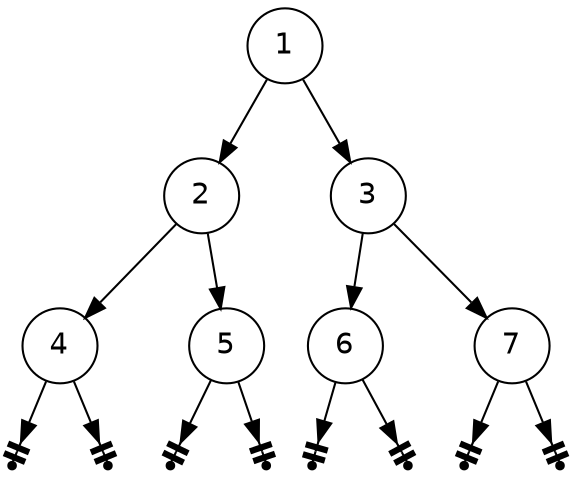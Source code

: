 digraph G {
	graph [fontname = "Helvetica"];
	node [fontname = "Helvetica",shape=circle];
	edge [fontname = "Helvetica"];

	1 -> 2;
	m1 [label="", width=0.1, style=invis];
	1 -> m1 [style=invis];
	1 -> 3;
	{rank=same 2 -> m1 -> 3 [style=invis]};

	2 -> 4;
	m2 [label="", width=0.1, style=invis];
	2 -> m2 [style=invis];
	2 -> 5;
	{rank=same 4 -> m2 -> 5 [style=invis]};

	3 -> 6;
	m3 [label="", width=0.1, style=invis];
	3 -> m3 [style=invis];
	3 -> 7;
	{rank=same 6 -> m3 -> 7 [style=invis]};

	l4 [shape=point];
	4 -> l4 [arrowhead=teeteenormal];
	m4 [label="", width=0.1, style=invis];
	4 -> m4 [style=invis];
	r4 [shape=point];
	4 -> r4 [arrowhead=teeteenormal];
	{rank=same l4 -> m4 -> r4 [style=invis]};

	l5 [shape=point];
	5 -> l5 [arrowhead=teeteenormal];
	m5 [label="", width=0.1, style=invis];
	5 -> m5 [style=invis];
	r5 [shape=point];
	5 -> r5 [arrowhead=teeteenormal];
	{rank=same l5 -> m5 -> r5 [style=invis]};

	l6 [shape=point];
	6 -> l6 [arrowhead=teeteenormal];
	m6 [label="", width=0.1, style=invis];
	6 -> m6 [style=invis];
	r6 [shape=point];
	6 -> r6 [arrowhead=teeteenormal];
	{rank=same l6 -> m6 -> r6 [style=invis]};

	l7 [shape=point];
	7 -> l7 [arrowhead=teeteenormal];
	m7 [label="", width=0.1, style=invis];
	7 -> m7 [style=invis];
	r7 [shape=point];
	7 -> r7 [arrowhead=teeteenormal];
	{rank=same l7 -> m7 -> r7 [style=invis]};
}
